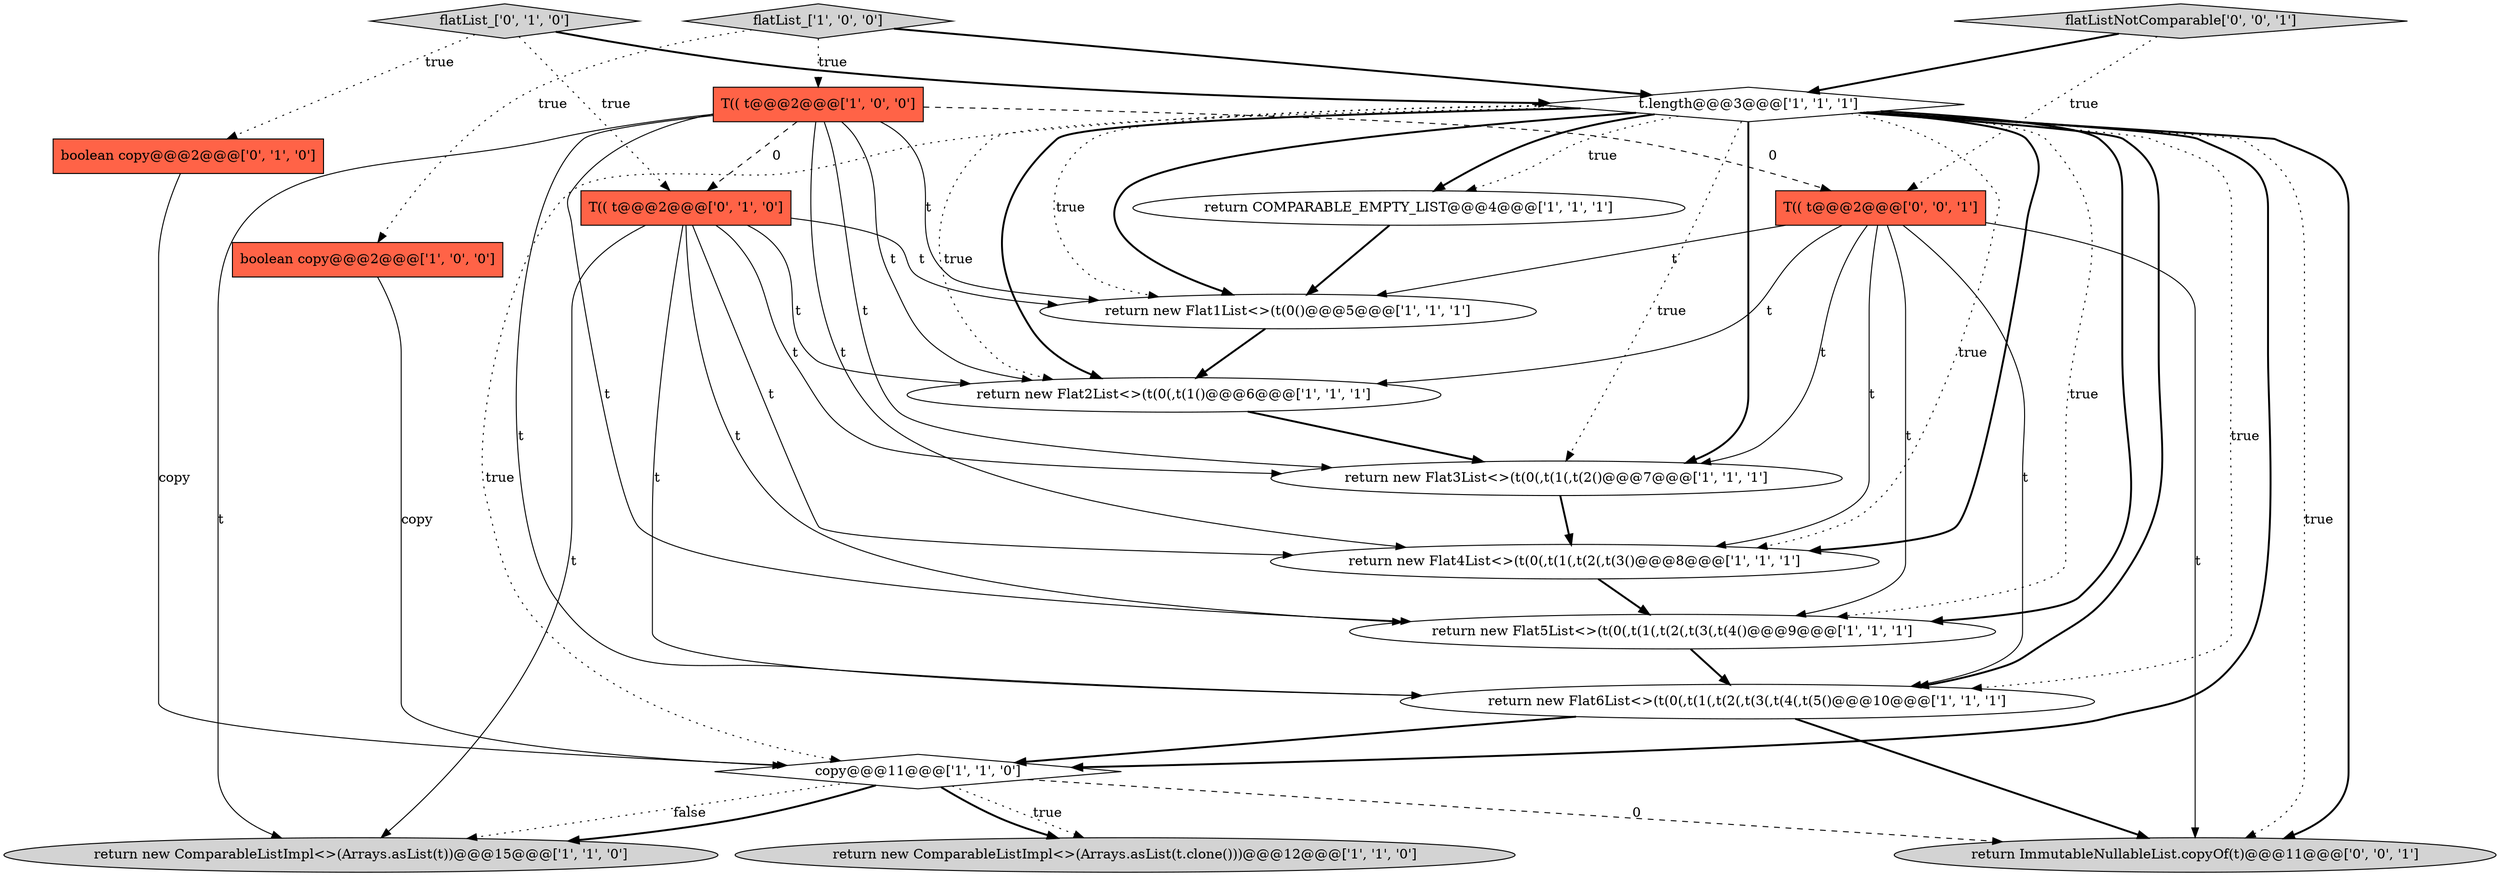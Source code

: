 digraph {
7 [style = filled, label = "return COMPARABLE_EMPTY_LIST@@@4@@@['1', '1', '1']", fillcolor = white, shape = ellipse image = "AAA0AAABBB1BBB"];
10 [style = filled, label = "return new Flat6List<>(t(0(,t(1(,t(2(,t(3(,t(4(,t(5()@@@10@@@['1', '1', '1']", fillcolor = white, shape = ellipse image = "AAA0AAABBB1BBB"];
15 [style = filled, label = "boolean copy@@@2@@@['0', '1', '0']", fillcolor = tomato, shape = box image = "AAA0AAABBB2BBB"];
14 [style = filled, label = "flatList_['0', '1', '0']", fillcolor = lightgray, shape = diamond image = "AAA0AAABBB2BBB"];
18 [style = filled, label = "T(( t@@@2@@@['0', '0', '1']", fillcolor = tomato, shape = box image = "AAA0AAABBB3BBB"];
2 [style = filled, label = "copy@@@11@@@['1', '1', '0']", fillcolor = white, shape = diamond image = "AAA0AAABBB1BBB"];
17 [style = filled, label = "flatListNotComparable['0', '0', '1']", fillcolor = lightgray, shape = diamond image = "AAA0AAABBB3BBB"];
5 [style = filled, label = "return new Flat5List<>(t(0(,t(1(,t(2(,t(3(,t(4()@@@9@@@['1', '1', '1']", fillcolor = white, shape = ellipse image = "AAA0AAABBB1BBB"];
0 [style = filled, label = "return new Flat1List<>(t(0()@@@5@@@['1', '1', '1']", fillcolor = white, shape = ellipse image = "AAA0AAABBB1BBB"];
12 [style = filled, label = "return new ComparableListImpl<>(Arrays.asList(t))@@@15@@@['1', '1', '0']", fillcolor = lightgray, shape = ellipse image = "AAA0AAABBB1BBB"];
19 [style = filled, label = "return ImmutableNullableList.copyOf(t)@@@11@@@['0', '0', '1']", fillcolor = lightgray, shape = ellipse image = "AAA0AAABBB3BBB"];
4 [style = filled, label = "T(( t@@@2@@@['1', '0', '0']", fillcolor = tomato, shape = box image = "AAA1AAABBB1BBB"];
9 [style = filled, label = "t.length@@@3@@@['1', '1', '1']", fillcolor = white, shape = diamond image = "AAA0AAABBB1BBB"];
1 [style = filled, label = "boolean copy@@@2@@@['1', '0', '0']", fillcolor = tomato, shape = box image = "AAA0AAABBB1BBB"];
11 [style = filled, label = "return new Flat3List<>(t(0(,t(1(,t(2()@@@7@@@['1', '1', '1']", fillcolor = white, shape = ellipse image = "AAA0AAABBB1BBB"];
16 [style = filled, label = "T(( t@@@2@@@['0', '1', '0']", fillcolor = tomato, shape = box image = "AAA1AAABBB2BBB"];
6 [style = filled, label = "return new Flat2List<>(t(0(,t(1()@@@6@@@['1', '1', '1']", fillcolor = white, shape = ellipse image = "AAA0AAABBB1BBB"];
13 [style = filled, label = "flatList_['1', '0', '0']", fillcolor = lightgray, shape = diamond image = "AAA0AAABBB1BBB"];
8 [style = filled, label = "return new ComparableListImpl<>(Arrays.asList(t.clone()))@@@12@@@['1', '1', '0']", fillcolor = lightgray, shape = ellipse image = "AAA0AAABBB1BBB"];
3 [style = filled, label = "return new Flat4List<>(t(0(,t(1(,t(2(,t(3()@@@8@@@['1', '1', '1']", fillcolor = white, shape = ellipse image = "AAA0AAABBB1BBB"];
18->0 [style = solid, label="t"];
5->10 [style = bold, label=""];
4->18 [style = dashed, label="0"];
16->11 [style = solid, label="t"];
9->0 [style = dotted, label="true"];
2->19 [style = dashed, label="0"];
18->19 [style = solid, label="t"];
9->0 [style = bold, label=""];
9->11 [style = bold, label=""];
4->16 [style = dashed, label="0"];
17->18 [style = dotted, label="true"];
9->2 [style = bold, label=""];
0->6 [style = bold, label=""];
10->19 [style = bold, label=""];
9->11 [style = dotted, label="true"];
17->9 [style = bold, label=""];
4->11 [style = solid, label="t"];
7->0 [style = bold, label=""];
4->6 [style = solid, label="t"];
16->12 [style = solid, label="t"];
9->10 [style = bold, label=""];
9->7 [style = bold, label=""];
9->6 [style = dotted, label="true"];
16->0 [style = solid, label="t"];
2->12 [style = bold, label=""];
16->10 [style = solid, label="t"];
9->6 [style = bold, label=""];
13->4 [style = dotted, label="true"];
14->16 [style = dotted, label="true"];
1->2 [style = solid, label="copy"];
4->12 [style = solid, label="t"];
13->1 [style = dotted, label="true"];
18->5 [style = solid, label="t"];
14->15 [style = dotted, label="true"];
9->19 [style = dotted, label="true"];
2->12 [style = dotted, label="false"];
3->5 [style = bold, label=""];
4->3 [style = solid, label="t"];
15->2 [style = solid, label="copy"];
18->6 [style = solid, label="t"];
18->3 [style = solid, label="t"];
18->11 [style = solid, label="t"];
11->3 [style = bold, label=""];
9->2 [style = dotted, label="true"];
6->11 [style = bold, label=""];
16->3 [style = solid, label="t"];
16->5 [style = solid, label="t"];
18->10 [style = solid, label="t"];
9->5 [style = bold, label=""];
9->19 [style = bold, label=""];
9->3 [style = bold, label=""];
14->9 [style = bold, label=""];
10->2 [style = bold, label=""];
13->9 [style = bold, label=""];
9->3 [style = dotted, label="true"];
4->0 [style = solid, label="t"];
9->7 [style = dotted, label="true"];
4->10 [style = solid, label="t"];
9->10 [style = dotted, label="true"];
4->5 [style = solid, label="t"];
16->6 [style = solid, label="t"];
2->8 [style = dotted, label="true"];
2->8 [style = bold, label=""];
9->5 [style = dotted, label="true"];
}
